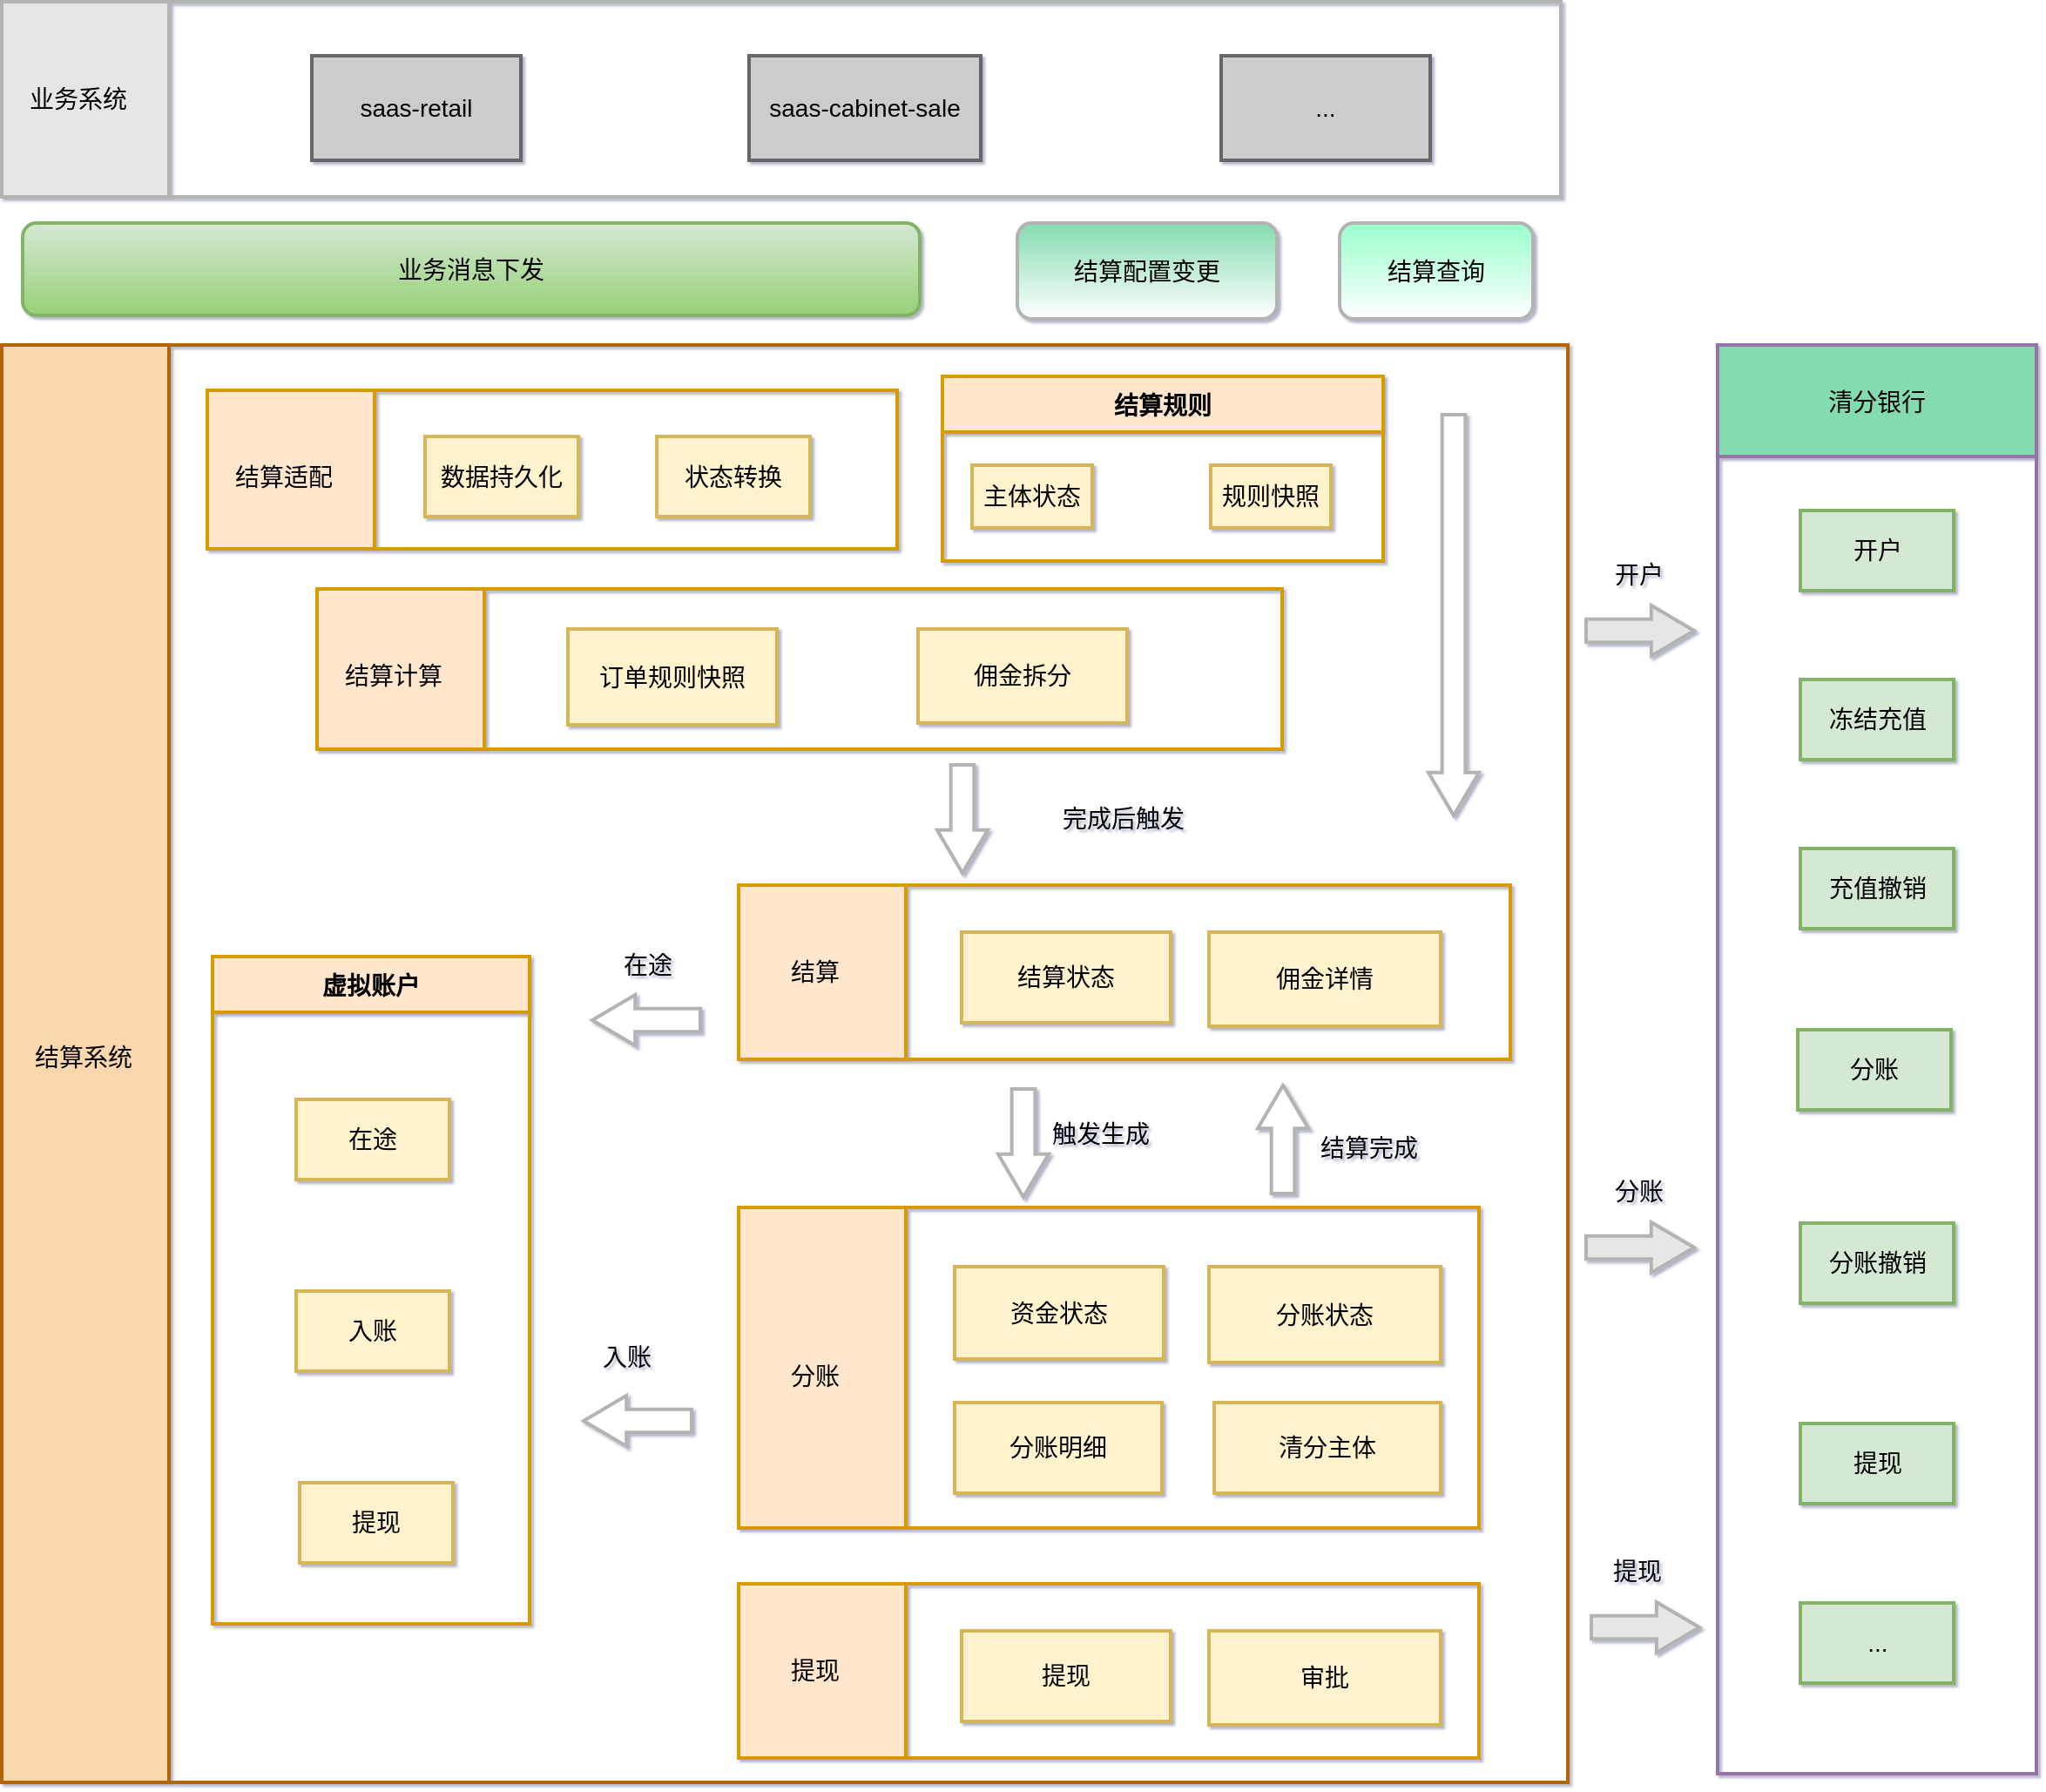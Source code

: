 <mxfile version="16.1.2" type="device"><diagram id="wWs30v7HJxdYCYKRxhzI" name="第 1 页"><mxGraphModel dx="2370" dy="1842" grid="0" gridSize="10" guides="1" tooltips="1" connect="1" arrows="1" fold="1" page="0" pageScale="1" pageWidth="827" pageHeight="1169" background="none" math="0" shadow="1"><root><mxCell id="0"/><mxCell id="1" parent="0"/><mxCell id="b1SwDphvlKT3eu323xVc-22" value="" style="swimlane;horizontal=0;startSize=96;strokeWidth=2;fillColor=#E6E6E6;strokeColor=#B3B3B3;align=left;verticalAlign=top;" vertex="1" parent="1"><mxGeometry x="23" y="-5" width="895" height="112" as="geometry"/></mxCell><mxCell id="b1SwDphvlKT3eu323xVc-23" value="业务系统" style="text;html=1;strokeColor=none;fillColor=none;align=center;verticalAlign=middle;whiteSpace=wrap;rounded=0;fontSize=14;" vertex="1" parent="b1SwDphvlKT3eu323xVc-22"><mxGeometry y="33" width="88" height="46" as="geometry"/></mxCell><mxCell id="b1SwDphvlKT3eu323xVc-24" value="saas-retail" style="rounded=0;whiteSpace=wrap;html=1;fontSize=14;strokeColor=#666666;strokeWidth=2;fillColor=#CCCCCC;" vertex="1" parent="b1SwDphvlKT3eu323xVc-22"><mxGeometry x="178" y="31" width="120" height="60" as="geometry"/></mxCell><mxCell id="b1SwDphvlKT3eu323xVc-25" value="saas-cabinet-sale" style="rounded=0;whiteSpace=wrap;html=1;fontSize=14;strokeColor=#666666;strokeWidth=2;fillColor=#CCCCCC;" vertex="1" parent="b1SwDphvlKT3eu323xVc-22"><mxGeometry x="429" y="31" width="133" height="60" as="geometry"/></mxCell><mxCell id="b1SwDphvlKT3eu323xVc-26" value="..." style="rounded=0;whiteSpace=wrap;html=1;fontSize=14;strokeColor=#666666;strokeWidth=2;fillColor=#CCCCCC;" vertex="1" parent="b1SwDphvlKT3eu323xVc-22"><mxGeometry x="700" y="31" width="120" height="60" as="geometry"/></mxCell><mxCell id="b1SwDphvlKT3eu323xVc-27" value="" style="swimlane;horizontal=0;startSize=96;strokeWidth=2;fillColor=#fad7ac;strokeColor=#b46504;align=left;verticalAlign=top;shadow=0;glass=0;" vertex="1" parent="1"><mxGeometry x="23" y="192" width="899" height="825" as="geometry"/></mxCell><mxCell id="b1SwDphvlKT3eu323xVc-28" value="结算系统" style="text;html=1;strokeColor=none;fillColor=none;align=center;verticalAlign=middle;whiteSpace=wrap;rounded=0;fontSize=14;" vertex="1" parent="b1SwDphvlKT3eu323xVc-27"><mxGeometry x="3" y="386" width="88" height="46" as="geometry"/></mxCell><mxCell id="b1SwDphvlKT3eu323xVc-41" value="" style="swimlane;horizontal=0;startSize=96;strokeWidth=2;fillColor=#ffe6cc;strokeColor=#d79b00;align=left;verticalAlign=top;" vertex="1" parent="b1SwDphvlKT3eu323xVc-27"><mxGeometry x="118" y="26" width="396" height="91" as="geometry"/></mxCell><mxCell id="b1SwDphvlKT3eu323xVc-42" value="结算适配" style="text;html=1;strokeColor=none;fillColor=none;align=center;verticalAlign=middle;whiteSpace=wrap;rounded=0;fontSize=14;" vertex="1" parent="b1SwDphvlKT3eu323xVc-41"><mxGeometry y="26.5" width="88" height="46" as="geometry"/></mxCell><mxCell id="b1SwDphvlKT3eu323xVc-43" value="数据持久化" style="rounded=0;whiteSpace=wrap;html=1;fontSize=14;strokeColor=#d6b656;strokeWidth=2;fillColor=#fff2cc;" vertex="1" parent="b1SwDphvlKT3eu323xVc-41"><mxGeometry x="125" y="26.5" width="88" height="46" as="geometry"/></mxCell><mxCell id="b1SwDphvlKT3eu323xVc-46" value="状态转换" style="rounded=0;whiteSpace=wrap;html=1;fontSize=14;strokeColor=#d6b656;strokeWidth=2;fillColor=#fff2cc;" vertex="1" parent="b1SwDphvlKT3eu323xVc-41"><mxGeometry x="258" y="26.5" width="88" height="46" as="geometry"/></mxCell><mxCell id="b1SwDphvlKT3eu323xVc-48" value="结算规则" style="swimlane;shadow=0;glass=0;fontSize=14;strokeColor=#d79b00;strokeWidth=2;fillColor=#ffe6cc;startSize=32;" vertex="1" parent="b1SwDphvlKT3eu323xVc-27"><mxGeometry x="540" y="18" width="253" height="106" as="geometry"/></mxCell><mxCell id="b1SwDphvlKT3eu323xVc-47" value="主体状态" style="rounded=0;whiteSpace=wrap;html=1;fontSize=14;strokeColor=#d6b656;strokeWidth=2;fillColor=#fff2cc;" vertex="1" parent="b1SwDphvlKT3eu323xVc-48"><mxGeometry x="17" y="51" width="69" height="36" as="geometry"/></mxCell><mxCell id="b1SwDphvlKT3eu323xVc-50" value="规则快照" style="rounded=0;whiteSpace=wrap;html=1;fontSize=14;strokeColor=#d6b656;strokeWidth=2;fillColor=#fff2cc;" vertex="1" parent="b1SwDphvlKT3eu323xVc-48"><mxGeometry x="154" y="51" width="69" height="36" as="geometry"/></mxCell><mxCell id="b1SwDphvlKT3eu323xVc-68" value="" style="swimlane;horizontal=0;startSize=96;strokeWidth=2;fillColor=#ffe6cc;strokeColor=#d79b00;align=left;verticalAlign=top;" vertex="1" parent="b1SwDphvlKT3eu323xVc-27"><mxGeometry x="181" y="140" width="554" height="92" as="geometry"/></mxCell><mxCell id="b1SwDphvlKT3eu323xVc-69" value="结算计算" style="text;html=1;strokeColor=none;fillColor=none;align=center;verticalAlign=middle;whiteSpace=wrap;rounded=0;fontSize=14;" vertex="1" parent="b1SwDphvlKT3eu323xVc-68"><mxGeometry y="27" width="88" height="46" as="geometry"/></mxCell><mxCell id="b1SwDphvlKT3eu323xVc-70" value="订单规则快照" style="rounded=0;whiteSpace=wrap;html=1;fontSize=14;strokeColor=#d6b656;strokeWidth=2;fillColor=#fff2cc;" vertex="1" parent="b1SwDphvlKT3eu323xVc-68"><mxGeometry x="144" y="23" width="120" height="55" as="geometry"/></mxCell><mxCell id="b1SwDphvlKT3eu323xVc-73" value="佣金拆分" style="rounded=0;whiteSpace=wrap;html=1;fontSize=14;strokeColor=#d6b656;strokeWidth=2;fillColor=#fff2cc;" vertex="1" parent="b1SwDphvlKT3eu323xVc-68"><mxGeometry x="345" y="23" width="120" height="54" as="geometry"/></mxCell><mxCell id="b1SwDphvlKT3eu323xVc-53" value="" style="html=1;shadow=0;dashed=0;align=center;verticalAlign=middle;shape=mxgraph.arrows2.arrow;dy=0.54;dx=24.6;direction=south;notch=0;glass=0;fontSize=14;strokeColor=#B3B3B3;strokeWidth=2;fillColor=#FFFFFF;gradientColor=none;" vertex="1" parent="b1SwDphvlKT3eu323xVc-27"><mxGeometry x="537" y="241" width="29" height="62" as="geometry"/></mxCell><mxCell id="b1SwDphvlKT3eu323xVc-54" value="完成后触发" style="text;html=1;strokeColor=none;fillColor=none;align=center;verticalAlign=middle;whiteSpace=wrap;rounded=0;shadow=0;glass=0;fontSize=14;" vertex="1" parent="b1SwDphvlKT3eu323xVc-27"><mxGeometry x="608" y="257" width="72" height="30" as="geometry"/></mxCell><mxCell id="b1SwDphvlKT3eu323xVc-55" value="" style="swimlane;horizontal=0;startSize=96;strokeWidth=2;fillColor=#ffe6cc;strokeColor=#d79b00;align=left;verticalAlign=top;" vertex="1" parent="b1SwDphvlKT3eu323xVc-27"><mxGeometry x="423" y="310" width="443" height="100" as="geometry"/></mxCell><mxCell id="b1SwDphvlKT3eu323xVc-56" value="结算" style="text;html=1;strokeColor=none;fillColor=none;align=center;verticalAlign=middle;whiteSpace=wrap;rounded=0;fontSize=14;" vertex="1" parent="b1SwDphvlKT3eu323xVc-55"><mxGeometry y="27" width="88" height="46" as="geometry"/></mxCell><mxCell id="b1SwDphvlKT3eu323xVc-57" value="结算状态" style="rounded=0;whiteSpace=wrap;html=1;fontSize=14;strokeColor=#d6b656;strokeWidth=2;fillColor=#fff2cc;" vertex="1" parent="b1SwDphvlKT3eu323xVc-55"><mxGeometry x="128" y="27" width="120" height="52" as="geometry"/></mxCell><mxCell id="b1SwDphvlKT3eu323xVc-58" value="佣金详情" style="rounded=0;whiteSpace=wrap;html=1;fontSize=14;strokeColor=#d6b656;strokeWidth=2;fillColor=#fff2cc;" vertex="1" parent="b1SwDphvlKT3eu323xVc-55"><mxGeometry x="270" y="27" width="133" height="54" as="geometry"/></mxCell><mxCell id="b1SwDphvlKT3eu323xVc-75" value="" style="swimlane;horizontal=0;startSize=96;strokeWidth=2;fillColor=#ffe6cc;strokeColor=#d79b00;align=left;verticalAlign=top;" vertex="1" parent="b1SwDphvlKT3eu323xVc-27"><mxGeometry x="423" y="495" width="425" height="184" as="geometry"/></mxCell><mxCell id="b1SwDphvlKT3eu323xVc-76" value="分账" style="text;html=1;strokeColor=none;fillColor=none;align=center;verticalAlign=middle;whiteSpace=wrap;rounded=0;fontSize=14;" vertex="1" parent="b1SwDphvlKT3eu323xVc-75"><mxGeometry y="74" width="88" height="46" as="geometry"/></mxCell><mxCell id="b1SwDphvlKT3eu323xVc-77" value="资金状态" style="rounded=0;whiteSpace=wrap;html=1;fontSize=14;strokeColor=#d6b656;strokeWidth=2;fillColor=#fff2cc;" vertex="1" parent="b1SwDphvlKT3eu323xVc-75"><mxGeometry x="124" y="34" width="120" height="53" as="geometry"/></mxCell><mxCell id="b1SwDphvlKT3eu323xVc-78" value="分账状态" style="rounded=0;whiteSpace=wrap;html=1;fontSize=14;strokeColor=#d6b656;strokeWidth=2;fillColor=#fff2cc;" vertex="1" parent="b1SwDphvlKT3eu323xVc-75"><mxGeometry x="270" y="34" width="133" height="55" as="geometry"/></mxCell><mxCell id="b1SwDphvlKT3eu323xVc-81" value="分账明细" style="rounded=0;whiteSpace=wrap;html=1;fontSize=14;strokeColor=#d6b656;strokeWidth=2;fillColor=#fff2cc;" vertex="1" parent="b1SwDphvlKT3eu323xVc-75"><mxGeometry x="124" y="112" width="119" height="52" as="geometry"/></mxCell><mxCell id="b1SwDphvlKT3eu323xVc-82" value="清分主体" style="rounded=0;whiteSpace=wrap;html=1;fontSize=14;strokeColor=#d6b656;strokeWidth=2;fillColor=#fff2cc;" vertex="1" parent="b1SwDphvlKT3eu323xVc-75"><mxGeometry x="273" y="112" width="130" height="52" as="geometry"/></mxCell><mxCell id="b1SwDphvlKT3eu323xVc-63" value="虚拟账户" style="swimlane;shadow=0;glass=0;fontSize=14;strokeColor=#d79b00;strokeWidth=2;fillColor=#ffe6cc;startSize=32;" vertex="1" parent="b1SwDphvlKT3eu323xVc-27"><mxGeometry x="121" y="351" width="182" height="383" as="geometry"/></mxCell><mxCell id="b1SwDphvlKT3eu323xVc-66" value="在途" style="rounded=0;whiteSpace=wrap;html=1;fontSize=14;strokeColor=#d6b656;strokeWidth=2;fillColor=#fff2cc;" vertex="1" parent="b1SwDphvlKT3eu323xVc-63"><mxGeometry x="48" y="82" width="88" height="46" as="geometry"/></mxCell><mxCell id="b1SwDphvlKT3eu323xVc-67" value="入账" style="rounded=0;whiteSpace=wrap;html=1;fontSize=14;strokeColor=#d6b656;strokeWidth=2;fillColor=#fff2cc;" vertex="1" parent="b1SwDphvlKT3eu323xVc-63"><mxGeometry x="48" y="192" width="88" height="46" as="geometry"/></mxCell><mxCell id="b1SwDphvlKT3eu323xVc-105" value="提现" style="rounded=0;whiteSpace=wrap;html=1;fontSize=14;strokeColor=#d6b656;strokeWidth=2;fillColor=#fff2cc;" vertex="1" parent="b1SwDphvlKT3eu323xVc-63"><mxGeometry x="50" y="302" width="88" height="46" as="geometry"/></mxCell><mxCell id="b1SwDphvlKT3eu323xVc-79" value="" style="html=1;shadow=0;dashed=0;align=center;verticalAlign=middle;shape=mxgraph.arrows2.arrow;dy=0.54;dx=24.6;direction=west;notch=0;glass=0;fontSize=14;strokeColor=#B3B3B3;strokeWidth=2;fillColor=#FFFFFF;gradientColor=none;" vertex="1" parent="b1SwDphvlKT3eu323xVc-27"><mxGeometry x="339" y="373" width="62" height="29" as="geometry"/></mxCell><mxCell id="b1SwDphvlKT3eu323xVc-89" value="在途" style="text;html=1;strokeColor=none;fillColor=none;align=center;verticalAlign=middle;whiteSpace=wrap;rounded=0;shadow=0;glass=0;fontSize=14;" vertex="1" parent="b1SwDphvlKT3eu323xVc-27"><mxGeometry x="341" y="341" width="60" height="30" as="geometry"/></mxCell><mxCell id="b1SwDphvlKT3eu323xVc-83" value="" style="html=1;shadow=0;dashed=0;align=center;verticalAlign=middle;shape=mxgraph.arrows2.arrow;dy=0.54;dx=24.6;direction=west;notch=0;glass=0;fontSize=14;strokeColor=#B3B3B3;strokeWidth=2;fillColor=#FFFFFF;gradientColor=none;" vertex="1" parent="b1SwDphvlKT3eu323xVc-27"><mxGeometry x="334" y="603" width="62" height="29" as="geometry"/></mxCell><mxCell id="b1SwDphvlKT3eu323xVc-90" value="入账" style="text;html=1;strokeColor=none;fillColor=none;align=center;verticalAlign=middle;whiteSpace=wrap;rounded=0;shadow=0;glass=0;fontSize=14;" vertex="1" parent="b1SwDphvlKT3eu323xVc-27"><mxGeometry x="329" y="566" width="60" height="30" as="geometry"/></mxCell><mxCell id="b1SwDphvlKT3eu323xVc-84" value="" style="html=1;shadow=0;dashed=0;align=center;verticalAlign=middle;shape=mxgraph.arrows2.arrow;dy=0.54;dx=24.6;direction=south;notch=0;glass=0;fontSize=14;strokeColor=#B3B3B3;strokeWidth=2;fillColor=#FFFFFF;gradientColor=none;" vertex="1" parent="b1SwDphvlKT3eu323xVc-27"><mxGeometry x="572" y="427" width="29" height="62" as="geometry"/></mxCell><mxCell id="b1SwDphvlKT3eu323xVc-85" value="" style="html=1;shadow=0;dashed=0;align=center;verticalAlign=middle;shape=mxgraph.arrows2.arrow;dy=0.54;dx=24.6;direction=north;notch=0;glass=0;fontSize=14;strokeColor=#B3B3B3;strokeWidth=2;fillColor=#FFFFFF;gradientColor=none;" vertex="1" parent="b1SwDphvlKT3eu323xVc-27"><mxGeometry x="721" y="425" width="29" height="62" as="geometry"/></mxCell><mxCell id="b1SwDphvlKT3eu323xVc-87" value="触发生成" style="text;html=1;strokeColor=none;fillColor=none;align=center;verticalAlign=middle;whiteSpace=wrap;rounded=0;shadow=0;glass=0;fontSize=14;" vertex="1" parent="b1SwDphvlKT3eu323xVc-27"><mxGeometry x="601" y="438" width="60" height="30" as="geometry"/></mxCell><mxCell id="b1SwDphvlKT3eu323xVc-88" value="结算完成" style="text;html=1;strokeColor=none;fillColor=none;align=center;verticalAlign=middle;whiteSpace=wrap;rounded=0;shadow=0;glass=0;fontSize=14;" vertex="1" parent="b1SwDphvlKT3eu323xVc-27"><mxGeometry x="755" y="446" width="60" height="30" as="geometry"/></mxCell><mxCell id="b1SwDphvlKT3eu323xVc-112" value="" style="swimlane;horizontal=0;startSize=96;strokeWidth=2;fillColor=#ffe6cc;strokeColor=#d79b00;align=left;verticalAlign=top;" vertex="1" parent="b1SwDphvlKT3eu323xVc-27"><mxGeometry x="423" y="711" width="425" height="100" as="geometry"/></mxCell><mxCell id="b1SwDphvlKT3eu323xVc-113" value="提现" style="text;html=1;strokeColor=none;fillColor=none;align=center;verticalAlign=middle;whiteSpace=wrap;rounded=0;fontSize=14;" vertex="1" parent="b1SwDphvlKT3eu323xVc-112"><mxGeometry y="27" width="88" height="46" as="geometry"/></mxCell><mxCell id="b1SwDphvlKT3eu323xVc-114" value="提现" style="rounded=0;whiteSpace=wrap;html=1;fontSize=14;strokeColor=#d6b656;strokeWidth=2;fillColor=#fff2cc;" vertex="1" parent="b1SwDphvlKT3eu323xVc-112"><mxGeometry x="128" y="27" width="120" height="52" as="geometry"/></mxCell><mxCell id="b1SwDphvlKT3eu323xVc-115" value="审批" style="rounded=0;whiteSpace=wrap;html=1;fontSize=14;strokeColor=#d6b656;strokeWidth=2;fillColor=#fff2cc;" vertex="1" parent="b1SwDphvlKT3eu323xVc-112"><mxGeometry x="270" y="27" width="133" height="54" as="geometry"/></mxCell><mxCell id="b1SwDphvlKT3eu323xVc-125" value="" style="html=1;shadow=0;dashed=0;align=center;verticalAlign=middle;shape=mxgraph.arrows2.arrow;dy=0.54;dx=24.6;direction=south;notch=0;glass=0;fontSize=14;strokeColor=#B3B3B3;strokeWidth=2;fillColor=#FFFFFF;gradientColor=none;" vertex="1" parent="b1SwDphvlKT3eu323xVc-27"><mxGeometry x="819" y="40" width="29" height="230" as="geometry"/></mxCell><mxCell id="b1SwDphvlKT3eu323xVc-91" value="清分银行" style="swimlane;shadow=0;glass=0;fontSize=14;strokeColor=#9673a6;strokeWidth=2;fillColor=#84DBAF;startSize=64;fontStyle=0" vertex="1" parent="1"><mxGeometry x="1008" y="192" width="183" height="820" as="geometry"/></mxCell><mxCell id="b1SwDphvlKT3eu323xVc-93" value="分账" style="rounded=0;whiteSpace=wrap;html=1;fontSize=14;strokeColor=#82b366;strokeWidth=2;fillColor=#d5e8d4;" vertex="1" parent="b1SwDphvlKT3eu323xVc-91"><mxGeometry x="46" y="393" width="88" height="46" as="geometry"/></mxCell><mxCell id="b1SwDphvlKT3eu323xVc-96" value="冻结充值" style="rounded=0;whiteSpace=wrap;html=1;fontSize=14;strokeColor=#82b366;strokeWidth=2;fillColor=#d5e8d4;" vertex="1" parent="b1SwDphvlKT3eu323xVc-91"><mxGeometry x="47.5" y="192" width="88" height="46" as="geometry"/></mxCell><mxCell id="b1SwDphvlKT3eu323xVc-100" value="分账撤销" style="rounded=0;whiteSpace=wrap;html=1;fontSize=14;strokeColor=#82b366;strokeWidth=2;fillColor=#d5e8d4;" vertex="1" parent="b1SwDphvlKT3eu323xVc-91"><mxGeometry x="47.5" y="504" width="88" height="46" as="geometry"/></mxCell><mxCell id="b1SwDphvlKT3eu323xVc-101" value="充值撤销" style="rounded=0;whiteSpace=wrap;html=1;fontSize=14;strokeColor=#82b366;strokeWidth=2;fillColor=#d5e8d4;" vertex="1" parent="b1SwDphvlKT3eu323xVc-91"><mxGeometry x="47.5" y="289" width="88" height="46" as="geometry"/></mxCell><mxCell id="b1SwDphvlKT3eu323xVc-102" value="开户" style="rounded=0;whiteSpace=wrap;html=1;fontSize=14;strokeColor=#82b366;strokeWidth=2;fillColor=#d5e8d4;" vertex="1" parent="b1SwDphvlKT3eu323xVc-91"><mxGeometry x="47.5" y="95" width="88" height="46" as="geometry"/></mxCell><mxCell id="b1SwDphvlKT3eu323xVc-103" value="提现" style="rounded=0;whiteSpace=wrap;html=1;fontSize=14;strokeColor=#82b366;strokeWidth=2;fillColor=#d5e8d4;" vertex="1" parent="b1SwDphvlKT3eu323xVc-91"><mxGeometry x="47.5" y="619" width="88" height="46" as="geometry"/></mxCell><mxCell id="b1SwDphvlKT3eu323xVc-104" value="..." style="rounded=0;whiteSpace=wrap;html=1;fontSize=14;strokeColor=#82b366;strokeWidth=2;fillColor=#d5e8d4;" vertex="1" parent="b1SwDphvlKT3eu323xVc-91"><mxGeometry x="47.5" y="722" width="88" height="46" as="geometry"/></mxCell><mxCell id="b1SwDphvlKT3eu323xVc-94" value="" style="html=1;shadow=0;dashed=0;align=center;verticalAlign=middle;shape=mxgraph.arrows2.arrow;dy=0.54;dx=24.6;direction=east;notch=0;glass=0;fontSize=14;strokeColor=#B3B3B3;strokeWidth=2;fillColor=#E6E6E6;gradientColor=none;" vertex="1" parent="1"><mxGeometry x="932.5" y="695.5" width="62" height="29" as="geometry"/></mxCell><mxCell id="b1SwDphvlKT3eu323xVc-97" value="分账" style="text;html=1;strokeColor=none;fillColor=none;align=center;verticalAlign=middle;whiteSpace=wrap;rounded=0;shadow=0;glass=0;fontSize=14;" vertex="1" parent="1"><mxGeometry x="932.5" y="663" width="60" height="30" as="geometry"/></mxCell><mxCell id="b1SwDphvlKT3eu323xVc-98" value="" style="html=1;shadow=0;dashed=0;align=center;verticalAlign=middle;shape=mxgraph.arrows2.arrow;dy=0.54;dx=24.6;direction=east;notch=0;glass=0;fontSize=14;strokeColor=#B3B3B3;strokeWidth=2;fillColor=#E6E6E6;gradientColor=none;" vertex="1" parent="1"><mxGeometry x="932.5" y="341.5" width="62" height="29" as="geometry"/></mxCell><mxCell id="b1SwDphvlKT3eu323xVc-99" value="开户" style="text;html=1;strokeColor=none;fillColor=none;align=center;verticalAlign=middle;whiteSpace=wrap;rounded=0;shadow=0;glass=0;fontSize=14;" vertex="1" parent="1"><mxGeometry x="932.5" y="309" width="60" height="30" as="geometry"/></mxCell><mxCell id="b1SwDphvlKT3eu323xVc-116" value="" style="html=1;shadow=0;dashed=0;align=center;verticalAlign=middle;shape=mxgraph.arrows2.arrow;dy=0.54;dx=24.6;direction=east;notch=0;glass=0;fontSize=14;strokeColor=#B3B3B3;strokeWidth=2;fillColor=#E6E6E6;gradientColor=none;" vertex="1" parent="1"><mxGeometry x="935.5" y="913.5" width="62" height="29" as="geometry"/></mxCell><mxCell id="b1SwDphvlKT3eu323xVc-117" value="提现" style="text;html=1;strokeColor=none;fillColor=none;align=center;verticalAlign=middle;whiteSpace=wrap;rounded=0;shadow=0;glass=0;fontSize=14;" vertex="1" parent="1"><mxGeometry x="931.5" y="881" width="60" height="30" as="geometry"/></mxCell><mxCell id="b1SwDphvlKT3eu323xVc-119" value="业务消息下发" style="rounded=1;whiteSpace=wrap;html=1;shadow=0;glass=0;fontSize=14;strokeColor=#82b366;strokeWidth=2;fillColor=#d5e8d4;gradientColor=#97d077;" vertex="1" parent="1"><mxGeometry x="35" y="122" width="515" height="53" as="geometry"/></mxCell><mxCell id="b1SwDphvlKT3eu323xVc-121" value="结算配置变更" style="rounded=1;whiteSpace=wrap;html=1;shadow=0;glass=0;fontSize=14;strokeColor=#B3B3B3;strokeWidth=2;fillColor=#84DBAF;gradientColor=#ffffff;" vertex="1" parent="1"><mxGeometry x="606" y="122" width="149" height="55" as="geometry"/></mxCell><mxCell id="b1SwDphvlKT3eu323xVc-122" value="结算查询" style="rounded=1;whiteSpace=wrap;html=1;shadow=0;glass=0;fontSize=14;strokeColor=#B3B3B3;strokeWidth=2;fillColor=#99FFCC;gradientColor=#ffffff;" vertex="1" parent="1"><mxGeometry x="791" y="122" width="111" height="55" as="geometry"/></mxCell></root></mxGraphModel></diagram></mxfile>